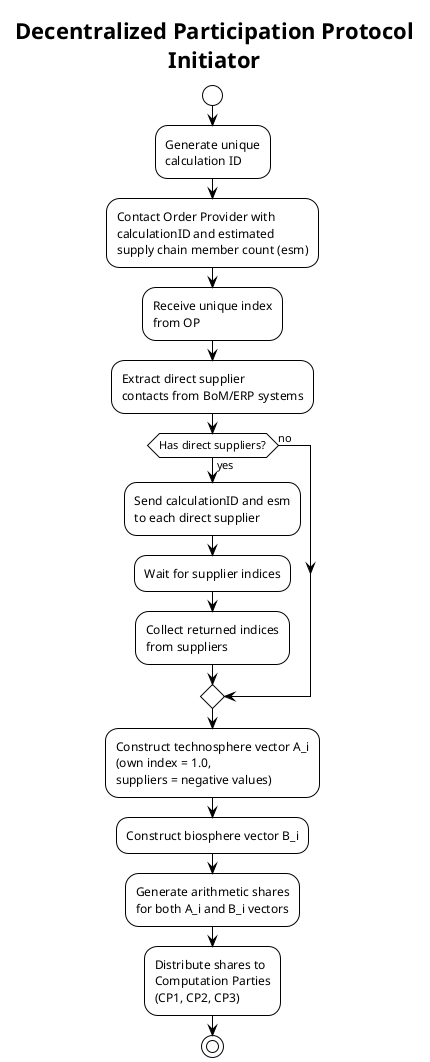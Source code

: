 @startuml
!theme plain
title Decentralized Participation Protocol\nInitiator
|Initiator|
start
:Generate unique\ncalculation ID;
:Contact Order Provider with\ncalculationID and estimated\nsupply chain member count (esm);
:Receive unique index\nfrom OP;
:Extract direct supplier\ncontacts from BoM/ERP systems;
if (Has direct suppliers?) then (yes)
  :Send calculationID and esm\nto each direct supplier;
  :Wait for supplier indices;
  :Collect returned indices\nfrom suppliers;
else (no)
endif
:Construct technosphere vector A_i\n(own index = 1.0,\nsuppliers = negative values);
:Construct biosphere vector B_i;
:Generate arithmetic shares\nfor both A_i and B_i vectors;
:Distribute shares to\nComputation Parties\n(CP1, CP2, CP3);
stop
@enduml